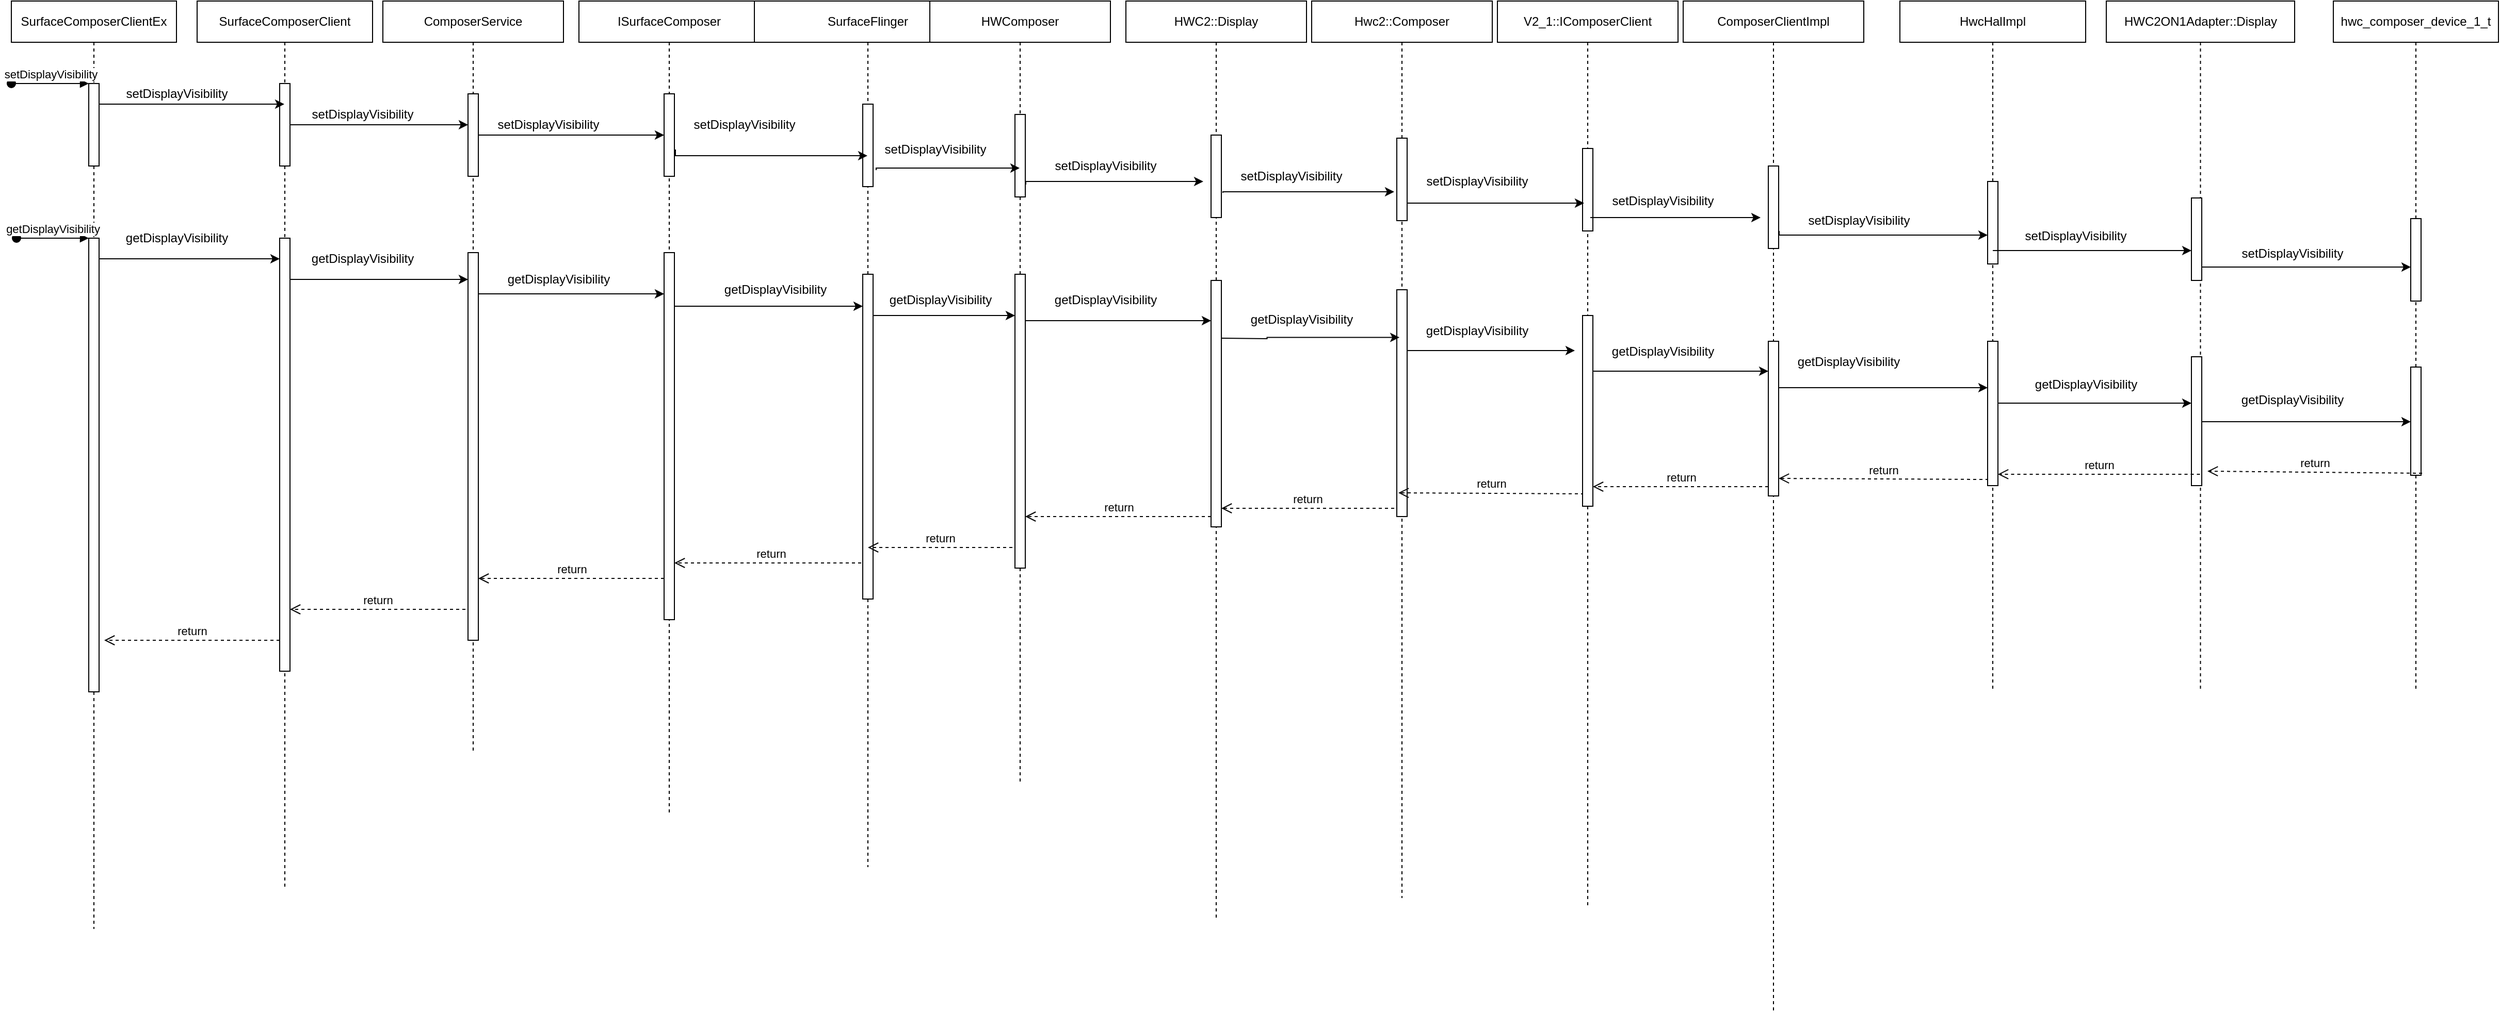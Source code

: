 <mxfile version="17.4.6" type="github">
  <diagram id="DpFBj8TZs9Hdc5gK09Gh" name="Page-1">
    <mxGraphModel dx="2737" dy="744" grid="1" gridSize="10" guides="1" tooltips="1" connect="1" arrows="1" fold="1" page="1" pageScale="1" pageWidth="827" pageHeight="1169" math="0" shadow="0">
      <root>
        <mxCell id="0" />
        <mxCell id="1" parent="0" />
        <mxCell id="H8TTxolA3oLyKh7ImpaG-4" value="SurfaceComposerClient" style="shape=umlLifeline;perimeter=lifelinePerimeter;whiteSpace=wrap;html=1;container=1;collapsible=0;recursiveResize=0;outlineConnect=0;" vertex="1" parent="1">
          <mxGeometry x="-750" y="40" width="170" height="860" as="geometry" />
        </mxCell>
        <mxCell id="H8TTxolA3oLyKh7ImpaG-16" value="" style="html=1;points=[];perimeter=orthogonalPerimeter;" vertex="1" parent="H8TTxolA3oLyKh7ImpaG-4">
          <mxGeometry x="80" y="80" width="10" height="80" as="geometry" />
        </mxCell>
        <mxCell id="H8TTxolA3oLyKh7ImpaG-71" value="" style="html=1;points=[];perimeter=orthogonalPerimeter;" vertex="1" parent="H8TTxolA3oLyKh7ImpaG-4">
          <mxGeometry x="80" y="230" width="10" height="420" as="geometry" />
        </mxCell>
        <mxCell id="H8TTxolA3oLyKh7ImpaG-117" value="return" style="html=1;verticalAlign=bottom;endArrow=open;dashed=1;endSize=8;rounded=0;entryX=1;entryY=0.921;entryDx=0;entryDy=0;entryPerimeter=0;" edge="1" parent="H8TTxolA3oLyKh7ImpaG-4">
          <mxGeometry relative="1" as="geometry">
            <mxPoint x="260" y="590" as="sourcePoint" />
            <mxPoint x="90" y="590" as="targetPoint" />
          </mxGeometry>
        </mxCell>
        <mxCell id="H8TTxolA3oLyKh7ImpaG-5" value="ComposerService" style="shape=umlLifeline;perimeter=lifelinePerimeter;whiteSpace=wrap;html=1;container=1;collapsible=0;recursiveResize=0;outlineConnect=0;" vertex="1" parent="1">
          <mxGeometry x="-570" y="40" width="175" height="730" as="geometry" />
        </mxCell>
        <mxCell id="H8TTxolA3oLyKh7ImpaG-18" value="" style="html=1;points=[];perimeter=orthogonalPerimeter;" vertex="1" parent="H8TTxolA3oLyKh7ImpaG-5">
          <mxGeometry x="82.5" y="90" width="10" height="80" as="geometry" />
        </mxCell>
        <mxCell id="H8TTxolA3oLyKh7ImpaG-73" value="" style="html=1;points=[];perimeter=orthogonalPerimeter;" vertex="1" parent="H8TTxolA3oLyKh7ImpaG-5">
          <mxGeometry x="82.5" y="244" width="10" height="376" as="geometry" />
        </mxCell>
        <mxCell id="H8TTxolA3oLyKh7ImpaG-116" value="return" style="html=1;verticalAlign=bottom;endArrow=open;dashed=1;endSize=8;rounded=0;entryX=1;entryY=0.921;entryDx=0;entryDy=0;entryPerimeter=0;" edge="1" parent="H8TTxolA3oLyKh7ImpaG-5" source="H8TTxolA3oLyKh7ImpaG-77">
          <mxGeometry relative="1" as="geometry">
            <mxPoint x="288.25" y="560" as="sourcePoint" />
            <mxPoint x="92.5" y="560" as="targetPoint" />
          </mxGeometry>
        </mxCell>
        <mxCell id="H8TTxolA3oLyKh7ImpaG-6" value="ISurfaceComposer" style="shape=umlLifeline;perimeter=lifelinePerimeter;whiteSpace=wrap;html=1;container=1;collapsible=0;recursiveResize=0;outlineConnect=0;" vertex="1" parent="1">
          <mxGeometry x="-380" y="40" width="175" height="790" as="geometry" />
        </mxCell>
        <mxCell id="H8TTxolA3oLyKh7ImpaG-21" value="" style="html=1;points=[];perimeter=orthogonalPerimeter;" vertex="1" parent="H8TTxolA3oLyKh7ImpaG-6">
          <mxGeometry x="82.5" y="90" width="10" height="80" as="geometry" />
        </mxCell>
        <mxCell id="H8TTxolA3oLyKh7ImpaG-77" value="" style="html=1;points=[];perimeter=orthogonalPerimeter;" vertex="1" parent="H8TTxolA3oLyKh7ImpaG-6">
          <mxGeometry x="82.5" y="244" width="10" height="356" as="geometry" />
        </mxCell>
        <mxCell id="H8TTxolA3oLyKh7ImpaG-115" value="return" style="html=1;verticalAlign=bottom;endArrow=open;dashed=1;endSize=8;rounded=0;entryX=1;entryY=0.921;entryDx=0;entryDy=0;entryPerimeter=0;" edge="1" parent="H8TTxolA3oLyKh7ImpaG-6" source="H8TTxolA3oLyKh7ImpaG-7">
          <mxGeometry relative="1" as="geometry">
            <mxPoint x="288.25" y="545" as="sourcePoint" />
            <mxPoint x="92.5" y="545" as="targetPoint" />
          </mxGeometry>
        </mxCell>
        <mxCell id="H8TTxolA3oLyKh7ImpaG-7" value="SurfaceFlinger" style="shape=umlLifeline;perimeter=lifelinePerimeter;whiteSpace=wrap;html=1;container=1;collapsible=0;recursiveResize=0;outlineConnect=0;" vertex="1" parent="1">
          <mxGeometry x="-210" y="40" width="220" height="840" as="geometry" />
        </mxCell>
        <mxCell id="H8TTxolA3oLyKh7ImpaG-24" value="" style="html=1;points=[];perimeter=orthogonalPerimeter;" vertex="1" parent="H8TTxolA3oLyKh7ImpaG-7">
          <mxGeometry x="105" y="100" width="10" height="80" as="geometry" />
        </mxCell>
        <mxCell id="H8TTxolA3oLyKh7ImpaG-29" value="setDisplayVisibility" style="text;html=1;align=center;verticalAlign=middle;resizable=0;points=[];autosize=1;strokeColor=none;fillColor=none;" vertex="1" parent="H8TTxolA3oLyKh7ImpaG-7">
          <mxGeometry x="115" y="134" width="120" height="20" as="geometry" />
        </mxCell>
        <mxCell id="H8TTxolA3oLyKh7ImpaG-80" value="" style="html=1;points=[];perimeter=orthogonalPerimeter;" vertex="1" parent="H8TTxolA3oLyKh7ImpaG-7">
          <mxGeometry x="105" y="265" width="10" height="315" as="geometry" />
        </mxCell>
        <mxCell id="H8TTxolA3oLyKh7ImpaG-8" value="HWComposer" style="shape=umlLifeline;perimeter=lifelinePerimeter;whiteSpace=wrap;html=1;container=1;collapsible=0;recursiveResize=0;outlineConnect=0;" vertex="1" parent="1">
          <mxGeometry x="-40" y="40" width="175" height="760" as="geometry" />
        </mxCell>
        <mxCell id="H8TTxolA3oLyKh7ImpaG-27" value="" style="html=1;points=[];perimeter=orthogonalPerimeter;" vertex="1" parent="H8TTxolA3oLyKh7ImpaG-8">
          <mxGeometry x="82.5" y="110" width="10" height="80" as="geometry" />
        </mxCell>
        <mxCell id="H8TTxolA3oLyKh7ImpaG-83" value="" style="html=1;points=[];perimeter=orthogonalPerimeter;" vertex="1" parent="H8TTxolA3oLyKh7ImpaG-8">
          <mxGeometry x="82.5" y="265" width="10" height="285" as="geometry" />
        </mxCell>
        <mxCell id="H8TTxolA3oLyKh7ImpaG-85" value="getDisplayVisibility" style="text;html=1;align=center;verticalAlign=middle;resizable=0;points=[];autosize=1;strokeColor=none;fillColor=none;" vertex="1" parent="H8TTxolA3oLyKh7ImpaG-8">
          <mxGeometry x="-50" y="280" width="120" height="20" as="geometry" />
        </mxCell>
        <mxCell id="H8TTxolA3oLyKh7ImpaG-113" value="return" style="html=1;verticalAlign=bottom;endArrow=open;dashed=1;endSize=8;rounded=0;entryX=1;entryY=0.921;entryDx=0;entryDy=0;entryPerimeter=0;" edge="1" parent="H8TTxolA3oLyKh7ImpaG-8" source="H8TTxolA3oLyKh7ImpaG-86">
          <mxGeometry relative="1" as="geometry">
            <mxPoint x="288.25" y="500" as="sourcePoint" />
            <mxPoint x="92.5" y="500" as="targetPoint" />
          </mxGeometry>
        </mxCell>
        <mxCell id="H8TTxolA3oLyKh7ImpaG-114" value="return" style="html=1;verticalAlign=bottom;endArrow=open;dashed=1;endSize=8;rounded=0;entryX=1;entryY=0.921;entryDx=0;entryDy=0;entryPerimeter=0;" edge="1" parent="H8TTxolA3oLyKh7ImpaG-8">
          <mxGeometry relative="1" as="geometry">
            <mxPoint x="80" y="530" as="sourcePoint" />
            <mxPoint x="-60" y="530" as="targetPoint" />
          </mxGeometry>
        </mxCell>
        <mxCell id="H8TTxolA3oLyKh7ImpaG-9" value="HWC2::Display" style="shape=umlLifeline;perimeter=lifelinePerimeter;whiteSpace=wrap;html=1;container=1;collapsible=0;recursiveResize=0;outlineConnect=0;" vertex="1" parent="1">
          <mxGeometry x="150" y="40" width="175" height="890" as="geometry" />
        </mxCell>
        <mxCell id="H8TTxolA3oLyKh7ImpaG-30" value="" style="html=1;points=[];perimeter=orthogonalPerimeter;" vertex="1" parent="H8TTxolA3oLyKh7ImpaG-9">
          <mxGeometry x="82.5" y="130" width="10" height="80" as="geometry" />
        </mxCell>
        <mxCell id="H8TTxolA3oLyKh7ImpaG-86" value="" style="html=1;points=[];perimeter=orthogonalPerimeter;" vertex="1" parent="H8TTxolA3oLyKh7ImpaG-9">
          <mxGeometry x="82.5" y="271" width="10" height="239" as="geometry" />
        </mxCell>
        <mxCell id="H8TTxolA3oLyKh7ImpaG-112" value="return" style="html=1;verticalAlign=bottom;endArrow=open;dashed=1;endSize=8;rounded=0;entryX=1;entryY=0.921;entryDx=0;entryDy=0;entryPerimeter=0;" edge="1" parent="H8TTxolA3oLyKh7ImpaG-9">
          <mxGeometry relative="1" as="geometry">
            <mxPoint x="260" y="492" as="sourcePoint" />
            <mxPoint x="92.5" y="492.0" as="targetPoint" />
          </mxGeometry>
        </mxCell>
        <mxCell id="H8TTxolA3oLyKh7ImpaG-10" value="Hwc2::Composer" style="shape=umlLifeline;perimeter=lifelinePerimeter;whiteSpace=wrap;html=1;container=1;collapsible=0;recursiveResize=0;outlineConnect=0;" vertex="1" parent="1">
          <mxGeometry x="330" y="40" width="175" height="870" as="geometry" />
        </mxCell>
        <mxCell id="H8TTxolA3oLyKh7ImpaG-33" value="" style="html=1;points=[];perimeter=orthogonalPerimeter;" vertex="1" parent="H8TTxolA3oLyKh7ImpaG-10">
          <mxGeometry x="82.5" y="133" width="10" height="80" as="geometry" />
        </mxCell>
        <mxCell id="H8TTxolA3oLyKh7ImpaG-89" value="" style="html=1;points=[];perimeter=orthogonalPerimeter;" vertex="1" parent="H8TTxolA3oLyKh7ImpaG-10">
          <mxGeometry x="82.5" y="280" width="10" height="220" as="geometry" />
        </mxCell>
        <mxCell id="H8TTxolA3oLyKh7ImpaG-91" value="getDisplayVisibility" style="text;html=1;align=center;verticalAlign=middle;resizable=0;points=[];autosize=1;strokeColor=none;fillColor=none;" vertex="1" parent="H8TTxolA3oLyKh7ImpaG-10">
          <mxGeometry x="-70" y="299" width="120" height="20" as="geometry" />
        </mxCell>
        <mxCell id="H8TTxolA3oLyKh7ImpaG-111" value="return" style="html=1;verticalAlign=bottom;endArrow=open;dashed=1;endSize=8;rounded=0;entryX=1;entryY=0.921;entryDx=0;entryDy=0;entryPerimeter=0;exitX=0.15;exitY=0.843;exitDx=0;exitDy=0;exitPerimeter=0;" edge="1" parent="H8TTxolA3oLyKh7ImpaG-10">
          <mxGeometry relative="1" as="geometry">
            <mxPoint x="264" y="477.955" as="sourcePoint" />
            <mxPoint x="84" y="477.0" as="targetPoint" />
          </mxGeometry>
        </mxCell>
        <mxCell id="H8TTxolA3oLyKh7ImpaG-11" value="V2_1::IComposerClient" style="shape=umlLifeline;perimeter=lifelinePerimeter;whiteSpace=wrap;html=1;container=1;collapsible=0;recursiveResize=0;outlineConnect=0;" vertex="1" parent="1">
          <mxGeometry x="510" y="40" width="175" height="880" as="geometry" />
        </mxCell>
        <mxCell id="H8TTxolA3oLyKh7ImpaG-36" value="" style="html=1;points=[];perimeter=orthogonalPerimeter;" vertex="1" parent="H8TTxolA3oLyKh7ImpaG-11">
          <mxGeometry x="82.5" y="143" width="10" height="80" as="geometry" />
        </mxCell>
        <mxCell id="H8TTxolA3oLyKh7ImpaG-92" value="" style="html=1;points=[];perimeter=orthogonalPerimeter;" vertex="1" parent="H8TTxolA3oLyKh7ImpaG-11">
          <mxGeometry x="82.5" y="305" width="10" height="185" as="geometry" />
        </mxCell>
        <mxCell id="H8TTxolA3oLyKh7ImpaG-110" value="return" style="html=1;verticalAlign=bottom;endArrow=open;dashed=1;endSize=8;rounded=0;entryX=1;entryY=0.921;entryDx=0;entryDy=0;entryPerimeter=0;" edge="1" parent="H8TTxolA3oLyKh7ImpaG-11">
          <mxGeometry relative="1" as="geometry">
            <mxPoint x="262.5" y="471" as="sourcePoint" />
            <mxPoint x="92.5" y="471.0" as="targetPoint" />
          </mxGeometry>
        </mxCell>
        <mxCell id="H8TTxolA3oLyKh7ImpaG-12" value="ComposerClientImpl" style="shape=umlLifeline;perimeter=lifelinePerimeter;whiteSpace=wrap;html=1;container=1;collapsible=0;recursiveResize=0;outlineConnect=0;" vertex="1" parent="1">
          <mxGeometry x="690" y="40" width="175" height="980" as="geometry" />
        </mxCell>
        <mxCell id="H8TTxolA3oLyKh7ImpaG-39" value="" style="html=1;points=[];perimeter=orthogonalPerimeter;" vertex="1" parent="H8TTxolA3oLyKh7ImpaG-12">
          <mxGeometry x="82.5" y="160" width="10" height="80" as="geometry" />
        </mxCell>
        <mxCell id="H8TTxolA3oLyKh7ImpaG-95" value="" style="html=1;points=[];perimeter=orthogonalPerimeter;" vertex="1" parent="H8TTxolA3oLyKh7ImpaG-12">
          <mxGeometry x="82.5" y="330" width="10" height="150" as="geometry" />
        </mxCell>
        <mxCell id="H8TTxolA3oLyKh7ImpaG-109" value="return" style="html=1;verticalAlign=bottom;endArrow=open;dashed=1;endSize=8;rounded=0;entryX=1;entryY=0.921;entryDx=0;entryDy=0;entryPerimeter=0;exitX=0.1;exitY=0.936;exitDx=0;exitDy=0;exitPerimeter=0;" edge="1" parent="H8TTxolA3oLyKh7ImpaG-12">
          <mxGeometry relative="1" as="geometry">
            <mxPoint x="296" y="464.04" as="sourcePoint" />
            <mxPoint x="92.5" y="463.0" as="targetPoint" />
          </mxGeometry>
        </mxCell>
        <mxCell id="H8TTxolA3oLyKh7ImpaG-13" value="HwcHalImpl" style="shape=umlLifeline;perimeter=lifelinePerimeter;whiteSpace=wrap;html=1;container=1;collapsible=0;recursiveResize=0;outlineConnect=0;" vertex="1" parent="1">
          <mxGeometry x="900" y="40" width="180" height="670" as="geometry" />
        </mxCell>
        <mxCell id="H8TTxolA3oLyKh7ImpaG-42" value="" style="html=1;points=[];perimeter=orthogonalPerimeter;" vertex="1" parent="H8TTxolA3oLyKh7ImpaG-13">
          <mxGeometry x="85" y="175" width="10" height="80" as="geometry" />
        </mxCell>
        <mxCell id="H8TTxolA3oLyKh7ImpaG-98" value="" style="html=1;points=[];perimeter=orthogonalPerimeter;" vertex="1" parent="H8TTxolA3oLyKh7ImpaG-13">
          <mxGeometry x="85" y="330" width="10" height="140" as="geometry" />
        </mxCell>
        <mxCell id="H8TTxolA3oLyKh7ImpaG-14" value="HWC2ON1Adapter::Display" style="shape=umlLifeline;perimeter=lifelinePerimeter;whiteSpace=wrap;html=1;container=1;collapsible=0;recursiveResize=0;outlineConnect=0;" vertex="1" parent="1">
          <mxGeometry x="1100" y="40" width="182.5" height="670" as="geometry" />
        </mxCell>
        <mxCell id="H8TTxolA3oLyKh7ImpaG-45" value="" style="html=1;points=[];perimeter=orthogonalPerimeter;" vertex="1" parent="H8TTxolA3oLyKh7ImpaG-14">
          <mxGeometry x="82.5" y="191" width="10" height="80" as="geometry" />
        </mxCell>
        <mxCell id="H8TTxolA3oLyKh7ImpaG-101" value="" style="html=1;points=[];perimeter=orthogonalPerimeter;" vertex="1" parent="H8TTxolA3oLyKh7ImpaG-14">
          <mxGeometry x="82.5" y="345" width="10" height="125" as="geometry" />
        </mxCell>
        <mxCell id="H8TTxolA3oLyKh7ImpaG-103" value="getDisplayVisibility" style="text;html=1;align=center;verticalAlign=middle;resizable=0;points=[];autosize=1;strokeColor=none;fillColor=none;" vertex="1" parent="H8TTxolA3oLyKh7ImpaG-14">
          <mxGeometry x="-80" y="362" width="120" height="20" as="geometry" />
        </mxCell>
        <mxCell id="H8TTxolA3oLyKh7ImpaG-15" value="hwc_composer_device_1_t" style="shape=umlLifeline;perimeter=lifelinePerimeter;whiteSpace=wrap;html=1;container=1;collapsible=0;recursiveResize=0;outlineConnect=0;" vertex="1" parent="1">
          <mxGeometry x="1320" y="40" width="160" height="670" as="geometry" />
        </mxCell>
        <mxCell id="H8TTxolA3oLyKh7ImpaG-48" value="" style="html=1;points=[];perimeter=orthogonalPerimeter;" vertex="1" parent="H8TTxolA3oLyKh7ImpaG-15">
          <mxGeometry x="75" y="211" width="10" height="80" as="geometry" />
        </mxCell>
        <mxCell id="H8TTxolA3oLyKh7ImpaG-104" value="" style="html=1;points=[];perimeter=orthogonalPerimeter;" vertex="1" parent="H8TTxolA3oLyKh7ImpaG-15">
          <mxGeometry x="75" y="355" width="10" height="105" as="geometry" />
        </mxCell>
        <mxCell id="H8TTxolA3oLyKh7ImpaG-19" value="" style="edgeStyle=orthogonalEdgeStyle;rounded=0;orthogonalLoop=1;jettySize=auto;html=1;" edge="1" parent="1" source="H8TTxolA3oLyKh7ImpaG-16" target="H8TTxolA3oLyKh7ImpaG-18">
          <mxGeometry relative="1" as="geometry">
            <Array as="points">
              <mxPoint x="-580" y="160" />
              <mxPoint x="-580" y="160" />
            </Array>
          </mxGeometry>
        </mxCell>
        <mxCell id="H8TTxolA3oLyKh7ImpaG-20" value="setDisplayVisibility" style="text;html=1;align=center;verticalAlign=middle;resizable=0;points=[];autosize=1;strokeColor=none;fillColor=none;" vertex="1" parent="1">
          <mxGeometry x="-650" y="140" width="120" height="20" as="geometry" />
        </mxCell>
        <mxCell id="H8TTxolA3oLyKh7ImpaG-22" value="" style="edgeStyle=orthogonalEdgeStyle;rounded=0;orthogonalLoop=1;jettySize=auto;html=1;" edge="1" parent="1" source="H8TTxolA3oLyKh7ImpaG-18" target="H8TTxolA3oLyKh7ImpaG-21">
          <mxGeometry relative="1" as="geometry" />
        </mxCell>
        <mxCell id="H8TTxolA3oLyKh7ImpaG-23" value="setDisplayVisibility" style="text;html=1;align=center;verticalAlign=middle;resizable=0;points=[];autosize=1;strokeColor=none;fillColor=none;" vertex="1" parent="1">
          <mxGeometry x="-470" y="150" width="120" height="20" as="geometry" />
        </mxCell>
        <mxCell id="H8TTxolA3oLyKh7ImpaG-26" value="setDisplayVisibility" style="text;html=1;align=center;verticalAlign=middle;resizable=0;points=[];autosize=1;strokeColor=none;fillColor=none;" vertex="1" parent="1">
          <mxGeometry x="-280" y="150" width="120" height="20" as="geometry" />
        </mxCell>
        <mxCell id="H8TTxolA3oLyKh7ImpaG-28" value="" style="edgeStyle=orthogonalEdgeStyle;rounded=0;orthogonalLoop=1;jettySize=auto;html=1;exitX=1.3;exitY=0.575;exitDx=0;exitDy=0;exitPerimeter=0;" edge="1" parent="1" target="H8TTxolA3oLyKh7ImpaG-8">
          <mxGeometry relative="1" as="geometry">
            <mxPoint x="-92" y="204" as="sourcePoint" />
            <mxPoint x="35" y="202" as="targetPoint" />
            <Array as="points">
              <mxPoint x="-92" y="202" />
            </Array>
          </mxGeometry>
        </mxCell>
        <mxCell id="H8TTxolA3oLyKh7ImpaG-31" value="" style="edgeStyle=orthogonalEdgeStyle;rounded=0;orthogonalLoop=1;jettySize=auto;html=1;exitX=1.05;exitY=0.85;exitDx=0;exitDy=0;exitPerimeter=0;" edge="1" parent="1" source="H8TTxolA3oLyKh7ImpaG-27">
          <mxGeometry relative="1" as="geometry">
            <mxPoint x="60" y="215" as="sourcePoint" />
            <mxPoint x="225" y="215" as="targetPoint" />
            <Array as="points">
              <mxPoint x="53" y="215" />
            </Array>
          </mxGeometry>
        </mxCell>
        <mxCell id="H8TTxolA3oLyKh7ImpaG-32" value="setDisplayVisibility" style="text;html=1;align=center;verticalAlign=middle;resizable=0;points=[];autosize=1;strokeColor=none;fillColor=none;" vertex="1" parent="1">
          <mxGeometry x="70" y="190" width="120" height="20" as="geometry" />
        </mxCell>
        <mxCell id="H8TTxolA3oLyKh7ImpaG-34" value="" style="edgeStyle=orthogonalEdgeStyle;rounded=0;orthogonalLoop=1;jettySize=auto;html=1;exitX=1.15;exitY=0.7;exitDx=0;exitDy=0;exitPerimeter=0;" edge="1" parent="1" source="H8TTxolA3oLyKh7ImpaG-30">
          <mxGeometry relative="1" as="geometry">
            <mxPoint x="235" y="225" as="sourcePoint" />
            <mxPoint x="410" y="225" as="targetPoint" />
            <Array as="points">
              <mxPoint x="244" y="225" />
            </Array>
          </mxGeometry>
        </mxCell>
        <mxCell id="H8TTxolA3oLyKh7ImpaG-35" value="setDisplayVisibility" style="text;html=1;align=center;verticalAlign=middle;resizable=0;points=[];autosize=1;strokeColor=none;fillColor=none;" vertex="1" parent="1">
          <mxGeometry x="250" y="200" width="120" height="20" as="geometry" />
        </mxCell>
        <mxCell id="H8TTxolA3oLyKh7ImpaG-37" value="" style="edgeStyle=orthogonalEdgeStyle;rounded=0;orthogonalLoop=1;jettySize=auto;html=1;exitX=1.05;exitY=0.788;exitDx=0;exitDy=0;exitPerimeter=0;" edge="1" parent="1" source="H8TTxolA3oLyKh7ImpaG-33">
          <mxGeometry relative="1" as="geometry">
            <mxPoint x="430" y="236" as="sourcePoint" />
            <mxPoint x="594" y="236" as="targetPoint" />
            <Array as="points">
              <mxPoint x="594" y="236" />
            </Array>
          </mxGeometry>
        </mxCell>
        <mxCell id="H8TTxolA3oLyKh7ImpaG-38" value="setDisplayVisibility" style="text;html=1;align=center;verticalAlign=middle;resizable=0;points=[];autosize=1;strokeColor=none;fillColor=none;" vertex="1" parent="1">
          <mxGeometry x="430" y="205" width="120" height="20" as="geometry" />
        </mxCell>
        <mxCell id="H8TTxolA3oLyKh7ImpaG-40" value="" style="edgeStyle=orthogonalEdgeStyle;rounded=0;orthogonalLoop=1;jettySize=auto;html=1;" edge="1" parent="1">
          <mxGeometry relative="1" as="geometry">
            <mxPoint x="600" y="250" as="sourcePoint" />
            <mxPoint x="765" y="250" as="targetPoint" />
            <Array as="points">
              <mxPoint x="690" y="250" />
              <mxPoint x="690" y="250" />
            </Array>
          </mxGeometry>
        </mxCell>
        <mxCell id="H8TTxolA3oLyKh7ImpaG-41" value="setDisplayVisibility" style="text;html=1;align=center;verticalAlign=middle;resizable=0;points=[];autosize=1;strokeColor=none;fillColor=none;" vertex="1" parent="1">
          <mxGeometry x="610" y="224" width="120" height="20" as="geometry" />
        </mxCell>
        <mxCell id="H8TTxolA3oLyKh7ImpaG-43" value="" style="edgeStyle=orthogonalEdgeStyle;rounded=0;orthogonalLoop=1;jettySize=auto;html=1;entryX=0;entryY=0.65;entryDx=0;entryDy=0;entryPerimeter=0;exitX=1.05;exitY=0.788;exitDx=0;exitDy=0;exitPerimeter=0;" edge="1" parent="1" source="H8TTxolA3oLyKh7ImpaG-39" target="H8TTxolA3oLyKh7ImpaG-42">
          <mxGeometry relative="1" as="geometry">
            <mxPoint x="780" y="270" as="sourcePoint" />
            <mxPoint x="980" y="267" as="targetPoint" />
            <Array as="points">
              <mxPoint x="783" y="267" />
            </Array>
          </mxGeometry>
        </mxCell>
        <mxCell id="H8TTxolA3oLyKh7ImpaG-44" value="setDisplayVisibility" style="text;html=1;align=center;verticalAlign=middle;resizable=0;points=[];autosize=1;strokeColor=none;fillColor=none;" vertex="1" parent="1">
          <mxGeometry x="800" y="243" width="120" height="20" as="geometry" />
        </mxCell>
        <mxCell id="H8TTxolA3oLyKh7ImpaG-46" value="" style="edgeStyle=orthogonalEdgeStyle;rounded=0;orthogonalLoop=1;jettySize=auto;html=1;" edge="1" parent="1">
          <mxGeometry relative="1" as="geometry">
            <mxPoint x="990" y="282" as="sourcePoint" />
            <mxPoint x="1182.5" y="282" as="targetPoint" />
            <Array as="points">
              <mxPoint x="1060" y="282" />
              <mxPoint x="1060" y="282" />
            </Array>
          </mxGeometry>
        </mxCell>
        <mxCell id="H8TTxolA3oLyKh7ImpaG-47" value="setDisplayVisibility" style="text;html=1;align=center;verticalAlign=middle;resizable=0;points=[];autosize=1;strokeColor=none;fillColor=none;" vertex="1" parent="1">
          <mxGeometry x="1010" y="258" width="120" height="20" as="geometry" />
        </mxCell>
        <mxCell id="H8TTxolA3oLyKh7ImpaG-49" value="" style="edgeStyle=orthogonalEdgeStyle;rounded=0;orthogonalLoop=1;jettySize=auto;html=1;" edge="1" parent="1">
          <mxGeometry relative="1" as="geometry">
            <mxPoint x="1192.5" y="298" as="sourcePoint" />
            <mxPoint x="1395" y="298" as="targetPoint" />
            <Array as="points">
              <mxPoint x="1260" y="298" />
              <mxPoint x="1260" y="298" />
            </Array>
          </mxGeometry>
        </mxCell>
        <mxCell id="H8TTxolA3oLyKh7ImpaG-50" value="setDisplayVisibility" style="text;html=1;align=center;verticalAlign=middle;resizable=0;points=[];autosize=1;strokeColor=none;fillColor=none;" vertex="1" parent="1">
          <mxGeometry x="1220" y="275" width="120" height="20" as="geometry" />
        </mxCell>
        <mxCell id="H8TTxolA3oLyKh7ImpaG-52" value="SurfaceComposerClientEx" style="shape=umlLifeline;perimeter=lifelinePerimeter;whiteSpace=wrap;html=1;container=1;collapsible=0;recursiveResize=0;outlineConnect=0;" vertex="1" parent="1">
          <mxGeometry x="-930" y="40" width="160" height="900" as="geometry" />
        </mxCell>
        <mxCell id="H8TTxolA3oLyKh7ImpaG-53" value="" style="html=1;points=[];perimeter=orthogonalPerimeter;" vertex="1" parent="H8TTxolA3oLyKh7ImpaG-52">
          <mxGeometry x="75" y="80" width="10" height="80" as="geometry" />
        </mxCell>
        <mxCell id="H8TTxolA3oLyKh7ImpaG-54" value="setDisplayVisibility" style="html=1;verticalAlign=bottom;startArrow=oval;endArrow=block;startSize=8;rounded=0;" edge="1" parent="H8TTxolA3oLyKh7ImpaG-52" target="H8TTxolA3oLyKh7ImpaG-53">
          <mxGeometry relative="1" as="geometry">
            <mxPoint y="80" as="sourcePoint" />
          </mxGeometry>
        </mxCell>
        <mxCell id="H8TTxolA3oLyKh7ImpaG-67" value="" style="html=1;points=[];perimeter=orthogonalPerimeter;" vertex="1" parent="H8TTxolA3oLyKh7ImpaG-52">
          <mxGeometry x="75" y="230" width="10" height="440" as="geometry" />
        </mxCell>
        <mxCell id="H8TTxolA3oLyKh7ImpaG-68" value="getDisplayVisibility" style="html=1;verticalAlign=bottom;startArrow=oval;endArrow=block;startSize=8;rounded=0;" edge="1" target="H8TTxolA3oLyKh7ImpaG-67" parent="H8TTxolA3oLyKh7ImpaG-52">
          <mxGeometry relative="1" as="geometry">
            <mxPoint x="5" y="230" as="sourcePoint" />
          </mxGeometry>
        </mxCell>
        <mxCell id="H8TTxolA3oLyKh7ImpaG-118" value="return" style="html=1;verticalAlign=bottom;endArrow=open;dashed=1;endSize=8;rounded=0;entryX=1;entryY=0.921;entryDx=0;entryDy=0;entryPerimeter=0;" edge="1" parent="H8TTxolA3oLyKh7ImpaG-52">
          <mxGeometry relative="1" as="geometry">
            <mxPoint x="260" y="620" as="sourcePoint" />
            <mxPoint x="90" y="620" as="targetPoint" />
          </mxGeometry>
        </mxCell>
        <mxCell id="H8TTxolA3oLyKh7ImpaG-55" value="" style="edgeStyle=orthogonalEdgeStyle;rounded=0;orthogonalLoop=1;jettySize=auto;html=1;" edge="1" parent="1" source="H8TTxolA3oLyKh7ImpaG-53" target="H8TTxolA3oLyKh7ImpaG-4">
          <mxGeometry relative="1" as="geometry">
            <Array as="points">
              <mxPoint x="-820" y="140" />
              <mxPoint x="-820" y="140" />
            </Array>
          </mxGeometry>
        </mxCell>
        <mxCell id="H8TTxolA3oLyKh7ImpaG-56" value="setDisplayVisibility" style="text;html=1;align=center;verticalAlign=middle;resizable=0;points=[];autosize=1;strokeColor=none;fillColor=none;" vertex="1" parent="1">
          <mxGeometry x="-830" y="120" width="120" height="20" as="geometry" />
        </mxCell>
        <mxCell id="H8TTxolA3oLyKh7ImpaG-25" value="" style="edgeStyle=orthogonalEdgeStyle;rounded=0;orthogonalLoop=1;jettySize=auto;html=1;exitX=1.1;exitY=0.675;exitDx=0;exitDy=0;exitPerimeter=0;" edge="1" parent="1" source="H8TTxolA3oLyKh7ImpaG-21" target="H8TTxolA3oLyKh7ImpaG-7">
          <mxGeometry relative="1" as="geometry">
            <mxPoint x="-270" y="179" as="sourcePoint" />
            <mxPoint x="-110" y="179" as="targetPoint" />
            <Array as="points">
              <mxPoint x="-286" y="190" />
            </Array>
          </mxGeometry>
        </mxCell>
        <mxCell id="H8TTxolA3oLyKh7ImpaG-72" value="" style="edgeStyle=orthogonalEdgeStyle;rounded=0;orthogonalLoop=1;jettySize=auto;html=1;" edge="1" parent="1" source="H8TTxolA3oLyKh7ImpaG-67" target="H8TTxolA3oLyKh7ImpaG-71">
          <mxGeometry relative="1" as="geometry">
            <Array as="points">
              <mxPoint x="-790" y="290" />
              <mxPoint x="-790" y="290" />
            </Array>
          </mxGeometry>
        </mxCell>
        <mxCell id="H8TTxolA3oLyKh7ImpaG-74" value="" style="edgeStyle=orthogonalEdgeStyle;rounded=0;orthogonalLoop=1;jettySize=auto;html=1;" edge="1" parent="1" source="H8TTxolA3oLyKh7ImpaG-71" target="H8TTxolA3oLyKh7ImpaG-73">
          <mxGeometry relative="1" as="geometry">
            <Array as="points">
              <mxPoint x="-530" y="310" />
              <mxPoint x="-530" y="310" />
            </Array>
          </mxGeometry>
        </mxCell>
        <mxCell id="H8TTxolA3oLyKh7ImpaG-75" value="getDisplayVisibility" style="text;html=1;align=center;verticalAlign=middle;resizable=0;points=[];autosize=1;strokeColor=none;fillColor=none;" vertex="1" parent="1">
          <mxGeometry x="-830" y="260" width="120" height="20" as="geometry" />
        </mxCell>
        <mxCell id="H8TTxolA3oLyKh7ImpaG-76" value="getDisplayVisibility" style="text;html=1;align=center;verticalAlign=middle;resizable=0;points=[];autosize=1;strokeColor=none;fillColor=none;" vertex="1" parent="1">
          <mxGeometry x="-650" y="280" width="120" height="20" as="geometry" />
        </mxCell>
        <mxCell id="H8TTxolA3oLyKh7ImpaG-78" value="" style="edgeStyle=orthogonalEdgeStyle;rounded=0;orthogonalLoop=1;jettySize=auto;html=1;" edge="1" parent="1" source="H8TTxolA3oLyKh7ImpaG-73" target="H8TTxolA3oLyKh7ImpaG-77">
          <mxGeometry relative="1" as="geometry">
            <Array as="points">
              <mxPoint x="-320" y="324" />
              <mxPoint x="-320" y="324" />
            </Array>
          </mxGeometry>
        </mxCell>
        <mxCell id="H8TTxolA3oLyKh7ImpaG-79" value="getDisplayVisibility" style="text;html=1;align=center;verticalAlign=middle;resizable=0;points=[];autosize=1;strokeColor=none;fillColor=none;" vertex="1" parent="1">
          <mxGeometry x="-460" y="300" width="120" height="20" as="geometry" />
        </mxCell>
        <mxCell id="H8TTxolA3oLyKh7ImpaG-81" value="" style="edgeStyle=orthogonalEdgeStyle;rounded=0;orthogonalLoop=1;jettySize=auto;html=1;" edge="1" parent="1">
          <mxGeometry relative="1" as="geometry">
            <mxPoint x="-287.5" y="336" as="sourcePoint" />
            <mxPoint x="-105" y="336" as="targetPoint" />
          </mxGeometry>
        </mxCell>
        <mxCell id="H8TTxolA3oLyKh7ImpaG-82" value="getDisplayVisibility" style="text;html=1;align=center;verticalAlign=middle;resizable=0;points=[];autosize=1;strokeColor=none;fillColor=none;" vertex="1" parent="1">
          <mxGeometry x="-250" y="310" width="120" height="20" as="geometry" />
        </mxCell>
        <mxCell id="H8TTxolA3oLyKh7ImpaG-84" value="" style="edgeStyle=orthogonalEdgeStyle;rounded=0;orthogonalLoop=1;jettySize=auto;html=1;" edge="1" parent="1" source="H8TTxolA3oLyKh7ImpaG-80" target="H8TTxolA3oLyKh7ImpaG-83">
          <mxGeometry relative="1" as="geometry">
            <Array as="points">
              <mxPoint x="20" y="345" />
              <mxPoint x="20" y="345" />
            </Array>
          </mxGeometry>
        </mxCell>
        <mxCell id="H8TTxolA3oLyKh7ImpaG-87" value="" style="edgeStyle=orthogonalEdgeStyle;rounded=0;orthogonalLoop=1;jettySize=auto;html=1;" edge="1" parent="1" source="H8TTxolA3oLyKh7ImpaG-83" target="H8TTxolA3oLyKh7ImpaG-86">
          <mxGeometry relative="1" as="geometry">
            <Array as="points">
              <mxPoint x="100" y="350" />
              <mxPoint x="100" y="350" />
            </Array>
          </mxGeometry>
        </mxCell>
        <mxCell id="H8TTxolA3oLyKh7ImpaG-88" value="getDisplayVisibility" style="text;html=1;align=center;verticalAlign=middle;resizable=0;points=[];autosize=1;strokeColor=none;fillColor=none;" vertex="1" parent="1">
          <mxGeometry x="70" y="320" width="120" height="20" as="geometry" />
        </mxCell>
        <mxCell id="H8TTxolA3oLyKh7ImpaG-90" value="" style="edgeStyle=orthogonalEdgeStyle;rounded=0;orthogonalLoop=1;jettySize=auto;html=1;entryX=0.486;entryY=0.375;entryDx=0;entryDy=0;entryPerimeter=0;" edge="1" parent="1" target="H8TTxolA3oLyKh7ImpaG-10">
          <mxGeometry relative="1" as="geometry">
            <mxPoint x="242.5" y="367" as="sourcePoint" />
            <mxPoint x="405" y="367" as="targetPoint" />
          </mxGeometry>
        </mxCell>
        <mxCell id="H8TTxolA3oLyKh7ImpaG-93" value="" style="edgeStyle=orthogonalEdgeStyle;rounded=0;orthogonalLoop=1;jettySize=auto;html=1;" edge="1" parent="1">
          <mxGeometry relative="1" as="geometry">
            <mxPoint x="422.5" y="379" as="sourcePoint" />
            <mxPoint x="585" y="379" as="targetPoint" />
            <Array as="points">
              <mxPoint x="550" y="379" />
              <mxPoint x="550" y="379" />
            </Array>
          </mxGeometry>
        </mxCell>
        <mxCell id="H8TTxolA3oLyKh7ImpaG-94" value="getDisplayVisibility" style="text;html=1;align=center;verticalAlign=middle;resizable=0;points=[];autosize=1;strokeColor=none;fillColor=none;" vertex="1" parent="1">
          <mxGeometry x="430" y="350" width="120" height="20" as="geometry" />
        </mxCell>
        <mxCell id="H8TTxolA3oLyKh7ImpaG-96" value="" style="edgeStyle=orthogonalEdgeStyle;rounded=0;orthogonalLoop=1;jettySize=auto;html=1;" edge="1" parent="1" source="H8TTxolA3oLyKh7ImpaG-92" target="H8TTxolA3oLyKh7ImpaG-95">
          <mxGeometry relative="1" as="geometry">
            <Array as="points">
              <mxPoint x="650" y="399" />
              <mxPoint x="650" y="399" />
            </Array>
          </mxGeometry>
        </mxCell>
        <mxCell id="H8TTxolA3oLyKh7ImpaG-97" value="getDisplayVisibility" style="text;html=1;align=center;verticalAlign=middle;resizable=0;points=[];autosize=1;strokeColor=none;fillColor=none;" vertex="1" parent="1">
          <mxGeometry x="610" y="370" width="120" height="20" as="geometry" />
        </mxCell>
        <mxCell id="H8TTxolA3oLyKh7ImpaG-99" value="" style="edgeStyle=orthogonalEdgeStyle;rounded=0;orthogonalLoop=1;jettySize=auto;html=1;" edge="1" parent="1">
          <mxGeometry relative="1" as="geometry">
            <mxPoint x="782.5" y="415" as="sourcePoint" />
            <mxPoint x="985" y="415" as="targetPoint" />
            <Array as="points">
              <mxPoint x="830" y="415" />
              <mxPoint x="830" y="415" />
            </Array>
          </mxGeometry>
        </mxCell>
        <mxCell id="H8TTxolA3oLyKh7ImpaG-100" value="getDisplayVisibility" style="text;html=1;align=center;verticalAlign=middle;resizable=0;points=[];autosize=1;strokeColor=none;fillColor=none;" vertex="1" parent="1">
          <mxGeometry x="790" y="380" width="120" height="20" as="geometry" />
        </mxCell>
        <mxCell id="H8TTxolA3oLyKh7ImpaG-102" value="" style="edgeStyle=orthogonalEdgeStyle;rounded=0;orthogonalLoop=1;jettySize=auto;html=1;" edge="1" parent="1">
          <mxGeometry relative="1" as="geometry">
            <mxPoint x="995" y="430" as="sourcePoint" />
            <mxPoint x="1182.5" y="430" as="targetPoint" />
            <Array as="points">
              <mxPoint x="1040" y="430" />
              <mxPoint x="1040" y="430" />
            </Array>
          </mxGeometry>
        </mxCell>
        <mxCell id="H8TTxolA3oLyKh7ImpaG-105" value="" style="edgeStyle=orthogonalEdgeStyle;rounded=0;orthogonalLoop=1;jettySize=auto;html=1;" edge="1" parent="1">
          <mxGeometry relative="1" as="geometry">
            <mxPoint x="1192.5" y="448" as="sourcePoint" />
            <mxPoint x="1395" y="448" as="targetPoint" />
            <Array as="points">
              <mxPoint x="1250" y="448" />
              <mxPoint x="1250" y="448" />
            </Array>
          </mxGeometry>
        </mxCell>
        <mxCell id="H8TTxolA3oLyKh7ImpaG-106" value="getDisplayVisibility" style="text;html=1;align=center;verticalAlign=middle;resizable=0;points=[];autosize=1;strokeColor=none;fillColor=none;" vertex="1" parent="1">
          <mxGeometry x="1220" y="417" width="120" height="20" as="geometry" />
        </mxCell>
        <mxCell id="H8TTxolA3oLyKh7ImpaG-107" value="return" style="html=1;verticalAlign=bottom;endArrow=open;dashed=1;endSize=8;rounded=0;exitX=1.1;exitY=0.981;exitDx=0;exitDy=0;exitPerimeter=0;entryX=1.55;entryY=0.888;entryDx=0;entryDy=0;entryPerimeter=0;" edge="1" parent="1" source="H8TTxolA3oLyKh7ImpaG-104" target="H8TTxolA3oLyKh7ImpaG-101">
          <mxGeometry relative="1" as="geometry">
            <mxPoint x="940" y="330" as="sourcePoint" />
            <mxPoint x="860" y="330" as="targetPoint" />
            <Array as="points" />
          </mxGeometry>
        </mxCell>
        <mxCell id="H8TTxolA3oLyKh7ImpaG-108" value="return" style="html=1;verticalAlign=bottom;endArrow=open;dashed=1;endSize=8;rounded=0;entryX=1;entryY=0.921;entryDx=0;entryDy=0;entryPerimeter=0;" edge="1" parent="1" source="H8TTxolA3oLyKh7ImpaG-14" target="H8TTxolA3oLyKh7ImpaG-98">
          <mxGeometry relative="1" as="geometry">
            <mxPoint x="1110" y="500" as="sourcePoint" />
            <mxPoint x="1030" y="500" as="targetPoint" />
          </mxGeometry>
        </mxCell>
      </root>
    </mxGraphModel>
  </diagram>
</mxfile>
